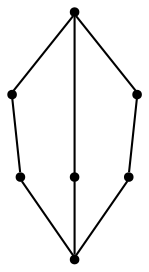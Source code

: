 graph {
  node [shape=point,comment="{\"directed\":false,\"doi\":\"10.1007/978-3-030-92931-2_20\",\"figure\":\"3 (1)\"}"]

  v0 [pos="1512.9201472035406,2200.652398488938"]
  v1 [pos="1452.9106128305102,2290.665533276132"]
  v2 [pos="1392.9010784574803,2245.658965882535"]
  v3 [pos="1212.872348161555,2335.6723550202823"]
  v4 [pos="1347.8939594719166,2290.665533276132"]
  v5 [pos="1152.862813788525,2290.665533276132"]
  v6 [pos="1092.853279415495,2200.652398488938"]

  v0 -- v1 [id="-1",pos="1512.9201472035406,2200.652398488938 1452.9106128305102,2290.665533276132 1452.9106128305102,2290.665533276132 1452.9106128305102,2290.665533276132"]
  v4 -- v1 [id="-113",pos="1347.8939594719166,2290.665533276132 1452.9106128305102,2290.665533276132 1452.9106128305102,2290.665533276132 1452.9106128305102,2290.665533276132"]
  v5 -- v4 [id="-114",pos="1152.862813788525,2290.665533276132 1347.8939594719166,2290.665533276132 1347.8939594719166,2290.665533276132 1347.8939594719166,2290.665533276132"]
  v6 -- v0 [id="-550",pos="1092.853279415495,2200.652398488938 1512.9201472035406,2200.652398488938 1512.9201472035406,2200.652398488938 1512.9201472035406,2200.652398488938"]
  v5 -- v3 [id="-742",pos="1152.862813788525,2290.665533276132 1212.872348161555,2335.6723550202823 1212.872348161555,2335.6723550202823 1212.872348161555,2335.6723550202823"]
  v3 -- v2 [id="-745",pos="1212.872348161555,2335.6723550202823 1392.9010784574803,2245.658965882535 1392.9010784574803,2245.658965882535 1392.9010784574803,2245.658965882535"]
  v5 -- v6 [id="-753",pos="1152.862813788525,2290.665533276132 1092.853279415495,2200.652398488938 1092.853279415495,2200.652398488938 1092.853279415495,2200.652398488938"]
  v2 -- v1 [id="-835",pos="1392.9010784574803,2245.658965882535 1452.9106128305102,2290.665533276132 1452.9106128305102,2290.665533276132 1452.9106128305102,2290.665533276132"]
}
